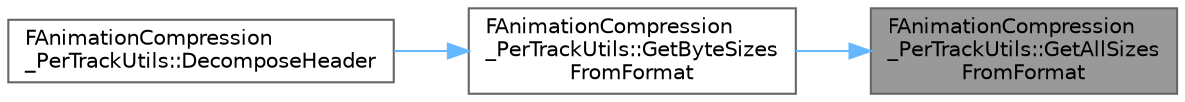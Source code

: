 digraph "FAnimationCompression_PerTrackUtils::GetAllSizesFromFormat"
{
 // INTERACTIVE_SVG=YES
 // LATEX_PDF_SIZE
  bgcolor="transparent";
  edge [fontname=Helvetica,fontsize=10,labelfontname=Helvetica,labelfontsize=10];
  node [fontname=Helvetica,fontsize=10,shape=box,height=0.2,width=0.4];
  rankdir="RL";
  Node1 [id="Node000001",label="FAnimationCompression\l_PerTrackUtils::GetAllSizes\lFromFormat",height=0.2,width=0.4,color="gray40", fillcolor="grey60", style="filled", fontcolor="black",tooltip="Figures out the size of various parts of a compressed track from the format and format flags combo."];
  Node1 -> Node2 [id="edge1_Node000001_Node000002",dir="back",color="steelblue1",style="solid",tooltip=" "];
  Node2 [id="Node000002",label="FAnimationCompression\l_PerTrackUtils::GetByteSizes\lFromFormat",height=0.2,width=0.4,color="grey40", fillcolor="white", style="filled",URL="$d8/d21/classFAnimationCompression__PerTrackUtils.html#ab08b48db4e6a2512f372a3af5c10b2c3",tooltip=" "];
  Node2 -> Node3 [id="edge2_Node000002_Node000003",dir="back",color="steelblue1",style="solid",tooltip=" "];
  Node3 [id="Node000003",label="FAnimationCompression\l_PerTrackUtils::DecomposeHeader",height=0.2,width=0.4,color="grey40", fillcolor="white", style="filled",URL="$d8/d21/classFAnimationCompression__PerTrackUtils.html#a205031c8b39e3f386f2011a87987030e",tooltip="Decomposes a header created with MakeHeader into three/four fields (two are still left packed into Fo..."];
}
